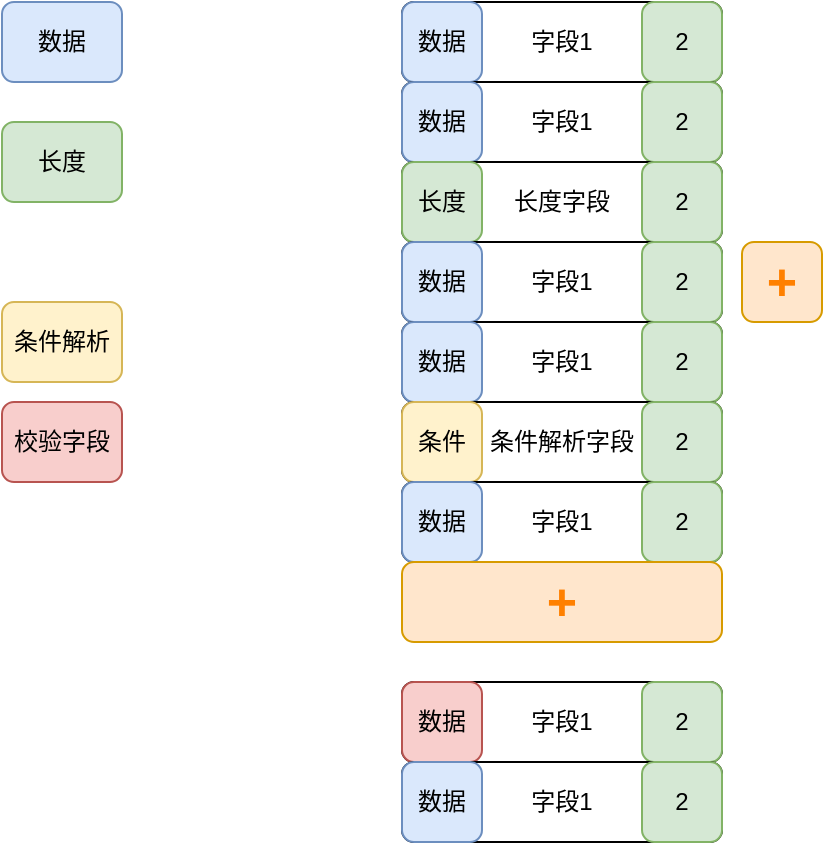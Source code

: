<mxfile version="21.0.6" type="github">
  <diagram name="第 1 页" id="gToE_HwA11isn9EZp6wH">
    <mxGraphModel dx="1050" dy="541" grid="1" gridSize="10" guides="1" tooltips="1" connect="1" arrows="1" fold="1" page="1" pageScale="1" pageWidth="827" pageHeight="1169" math="0" shadow="0">
      <root>
        <mxCell id="0" />
        <mxCell id="1" parent="0" />
        <mxCell id="OWlCt8SRinNpYzcagfOF-1" value="字段1" style="rounded=1;whiteSpace=wrap;html=1;" vertex="1" parent="1">
          <mxGeometry x="280" y="130" width="160" height="40" as="geometry" />
        </mxCell>
        <mxCell id="OWlCt8SRinNpYzcagfOF-2" value="数据" style="rounded=1;whiteSpace=wrap;html=1;fillColor=#dae8fc;strokeColor=#6c8ebf;" vertex="1" parent="1">
          <mxGeometry x="280" y="130" width="40" height="40" as="geometry" />
        </mxCell>
        <mxCell id="OWlCt8SRinNpYzcagfOF-3" value="数据" style="rounded=1;whiteSpace=wrap;html=1;fillColor=#dae8fc;strokeColor=#6c8ebf;" vertex="1" parent="1">
          <mxGeometry x="80" y="130" width="60" height="40" as="geometry" />
        </mxCell>
        <mxCell id="OWlCt8SRinNpYzcagfOF-4" value="2" style="rounded=1;whiteSpace=wrap;html=1;fillColor=#d5e8d4;strokeColor=#82b366;" vertex="1" parent="1">
          <mxGeometry x="400" y="130" width="40" height="40" as="geometry" />
        </mxCell>
        <mxCell id="OWlCt8SRinNpYzcagfOF-5" value="字段1" style="rounded=1;whiteSpace=wrap;html=1;" vertex="1" parent="1">
          <mxGeometry x="280" y="170" width="160" height="40" as="geometry" />
        </mxCell>
        <mxCell id="OWlCt8SRinNpYzcagfOF-6" value="数据" style="rounded=1;whiteSpace=wrap;html=1;fillColor=#dae8fc;strokeColor=#6c8ebf;" vertex="1" parent="1">
          <mxGeometry x="280" y="170" width="40" height="40" as="geometry" />
        </mxCell>
        <mxCell id="OWlCt8SRinNpYzcagfOF-7" value="2" style="rounded=1;whiteSpace=wrap;html=1;fillColor=#d5e8d4;strokeColor=#82b366;" vertex="1" parent="1">
          <mxGeometry x="400" y="170" width="40" height="40" as="geometry" />
        </mxCell>
        <mxCell id="OWlCt8SRinNpYzcagfOF-8" value="长度字段" style="rounded=1;whiteSpace=wrap;html=1;" vertex="1" parent="1">
          <mxGeometry x="280" y="210" width="160" height="40" as="geometry" />
        </mxCell>
        <mxCell id="OWlCt8SRinNpYzcagfOF-9" value="长度" style="rounded=1;whiteSpace=wrap;html=1;fillColor=#d5e8d4;strokeColor=#82b366;" vertex="1" parent="1">
          <mxGeometry x="280" y="210" width="40" height="40" as="geometry" />
        </mxCell>
        <mxCell id="OWlCt8SRinNpYzcagfOF-10" value="2" style="rounded=1;whiteSpace=wrap;html=1;fillColor=#d5e8d4;strokeColor=#82b366;" vertex="1" parent="1">
          <mxGeometry x="400" y="210" width="40" height="40" as="geometry" />
        </mxCell>
        <mxCell id="OWlCt8SRinNpYzcagfOF-11" value="字段1" style="rounded=1;whiteSpace=wrap;html=1;" vertex="1" parent="1">
          <mxGeometry x="280" y="250" width="160" height="40" as="geometry" />
        </mxCell>
        <mxCell id="OWlCt8SRinNpYzcagfOF-12" value="数据" style="rounded=1;whiteSpace=wrap;html=1;fillColor=#dae8fc;strokeColor=#6c8ebf;" vertex="1" parent="1">
          <mxGeometry x="280" y="250" width="40" height="40" as="geometry" />
        </mxCell>
        <mxCell id="OWlCt8SRinNpYzcagfOF-13" value="2" style="rounded=1;whiteSpace=wrap;html=1;fillColor=#d5e8d4;strokeColor=#82b366;" vertex="1" parent="1">
          <mxGeometry x="400" y="250" width="40" height="40" as="geometry" />
        </mxCell>
        <mxCell id="OWlCt8SRinNpYzcagfOF-14" value="字段1" style="rounded=1;whiteSpace=wrap;html=1;" vertex="1" parent="1">
          <mxGeometry x="280" y="290" width="160" height="40" as="geometry" />
        </mxCell>
        <mxCell id="OWlCt8SRinNpYzcagfOF-15" value="数据" style="rounded=1;whiteSpace=wrap;html=1;fillColor=#dae8fc;strokeColor=#6c8ebf;" vertex="1" parent="1">
          <mxGeometry x="280" y="290" width="40" height="40" as="geometry" />
        </mxCell>
        <mxCell id="OWlCt8SRinNpYzcagfOF-16" value="2" style="rounded=1;whiteSpace=wrap;html=1;fillColor=#d5e8d4;strokeColor=#82b366;" vertex="1" parent="1">
          <mxGeometry x="400" y="290" width="40" height="40" as="geometry" />
        </mxCell>
        <mxCell id="OWlCt8SRinNpYzcagfOF-17" value="长度" style="rounded=1;whiteSpace=wrap;html=1;fillColor=#d5e8d4;strokeColor=#82b366;" vertex="1" parent="1">
          <mxGeometry x="80" y="190" width="60" height="40" as="geometry" />
        </mxCell>
        <mxCell id="OWlCt8SRinNpYzcagfOF-18" value="条件解析字段" style="rounded=1;whiteSpace=wrap;html=1;" vertex="1" parent="1">
          <mxGeometry x="280" y="330" width="160" height="40" as="geometry" />
        </mxCell>
        <mxCell id="OWlCt8SRinNpYzcagfOF-19" value="条件" style="rounded=1;whiteSpace=wrap;html=1;fillColor=#fff2cc;strokeColor=#d6b656;" vertex="1" parent="1">
          <mxGeometry x="280" y="330" width="40" height="40" as="geometry" />
        </mxCell>
        <mxCell id="OWlCt8SRinNpYzcagfOF-20" value="2" style="rounded=1;whiteSpace=wrap;html=1;fillColor=#d5e8d4;strokeColor=#82b366;" vertex="1" parent="1">
          <mxGeometry x="400" y="330" width="40" height="40" as="geometry" />
        </mxCell>
        <mxCell id="OWlCt8SRinNpYzcagfOF-21" value="条件解析" style="rounded=1;whiteSpace=wrap;html=1;fillColor=#fff2cc;strokeColor=#d6b656;" vertex="1" parent="1">
          <mxGeometry x="80" y="280" width="60" height="40" as="geometry" />
        </mxCell>
        <mxCell id="OWlCt8SRinNpYzcagfOF-22" value="字段1" style="rounded=1;whiteSpace=wrap;html=1;" vertex="1" parent="1">
          <mxGeometry x="280" y="370" width="160" height="40" as="geometry" />
        </mxCell>
        <mxCell id="OWlCt8SRinNpYzcagfOF-23" value="数据" style="rounded=1;whiteSpace=wrap;html=1;fillColor=#dae8fc;strokeColor=#6c8ebf;" vertex="1" parent="1">
          <mxGeometry x="280" y="370" width="40" height="40" as="geometry" />
        </mxCell>
        <mxCell id="OWlCt8SRinNpYzcagfOF-24" value="2" style="rounded=1;whiteSpace=wrap;html=1;fillColor=#d5e8d4;strokeColor=#82b366;" vertex="1" parent="1">
          <mxGeometry x="400" y="370" width="40" height="40" as="geometry" />
        </mxCell>
        <mxCell id="OWlCt8SRinNpYzcagfOF-25" value="+" style="rounded=1;whiteSpace=wrap;html=1;fillColor=#ffe6cc;strokeColor=#d79b00;fontSize=26;fontStyle=1;fontColor=#FF8000;" vertex="1" parent="1">
          <mxGeometry x="450" y="250" width="40" height="40" as="geometry" />
        </mxCell>
        <mxCell id="OWlCt8SRinNpYzcagfOF-26" value="+" style="rounded=1;whiteSpace=wrap;html=1;fontSize=26;fillColor=#ffe6cc;strokeColor=#d79b00;fontColor=#FF8000;fontStyle=1;" vertex="1" parent="1">
          <mxGeometry x="280" y="410" width="160" height="40" as="geometry" />
        </mxCell>
        <mxCell id="OWlCt8SRinNpYzcagfOF-27" value="字段1" style="rounded=1;whiteSpace=wrap;html=1;" vertex="1" parent="1">
          <mxGeometry x="280" y="470" width="160" height="40" as="geometry" />
        </mxCell>
        <mxCell id="OWlCt8SRinNpYzcagfOF-28" value="数据" style="rounded=1;whiteSpace=wrap;html=1;fillColor=#f8cecc;strokeColor=#b85450;" vertex="1" parent="1">
          <mxGeometry x="280" y="470" width="40" height="40" as="geometry" />
        </mxCell>
        <mxCell id="OWlCt8SRinNpYzcagfOF-29" value="2" style="rounded=1;whiteSpace=wrap;html=1;fillColor=#d5e8d4;strokeColor=#82b366;" vertex="1" parent="1">
          <mxGeometry x="400" y="470" width="40" height="40" as="geometry" />
        </mxCell>
        <mxCell id="OWlCt8SRinNpYzcagfOF-30" value="校验字段" style="rounded=1;whiteSpace=wrap;html=1;fillColor=#f8cecc;strokeColor=#b85450;" vertex="1" parent="1">
          <mxGeometry x="80" y="330" width="60" height="40" as="geometry" />
        </mxCell>
        <mxCell id="OWlCt8SRinNpYzcagfOF-31" value="字段1" style="rounded=1;whiteSpace=wrap;html=1;" vertex="1" parent="1">
          <mxGeometry x="280" y="510" width="160" height="40" as="geometry" />
        </mxCell>
        <mxCell id="OWlCt8SRinNpYzcagfOF-32" value="数据" style="rounded=1;whiteSpace=wrap;html=1;fillColor=#dae8fc;strokeColor=#6c8ebf;" vertex="1" parent="1">
          <mxGeometry x="280" y="510" width="40" height="40" as="geometry" />
        </mxCell>
        <mxCell id="OWlCt8SRinNpYzcagfOF-33" value="2" style="rounded=1;whiteSpace=wrap;html=1;fillColor=#d5e8d4;strokeColor=#82b366;" vertex="1" parent="1">
          <mxGeometry x="400" y="510" width="40" height="40" as="geometry" />
        </mxCell>
      </root>
    </mxGraphModel>
  </diagram>
</mxfile>

